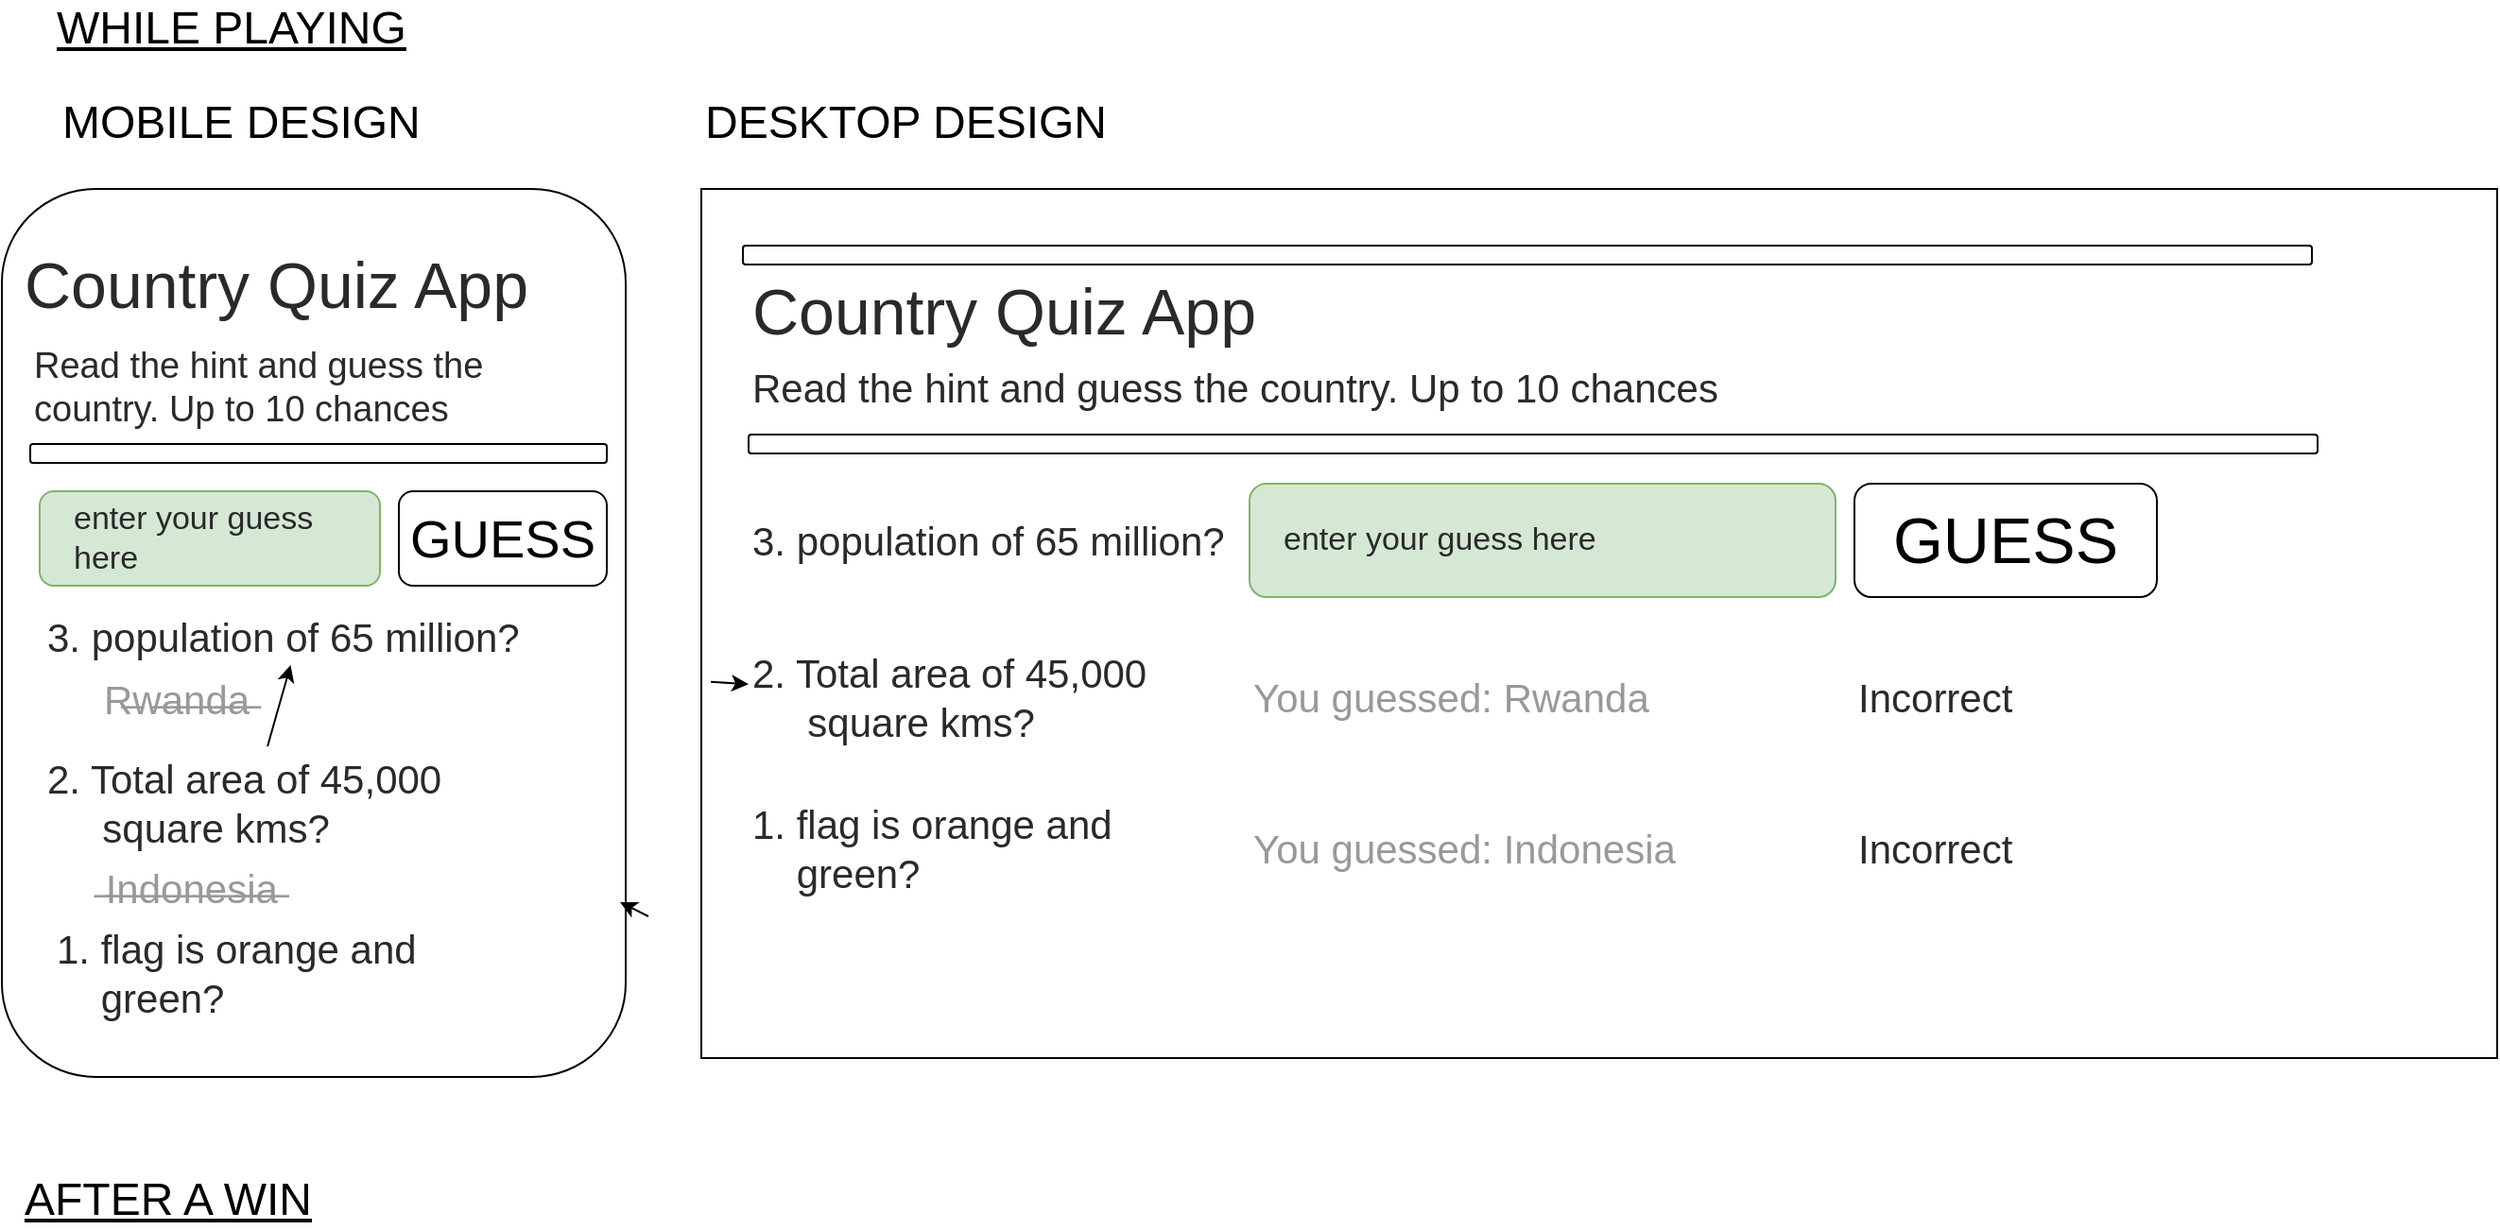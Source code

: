 <mxfile>
    <diagram id="pRhzxuRariPdzjfboZ-Y" name="Page-1">
        <mxGraphModel dx="1632" dy="452" grid="1" gridSize="10" guides="1" tooltips="1" connect="1" arrows="1" fold="1" page="1" pageScale="1" pageWidth="1654" pageHeight="1169" math="0" shadow="0">
            <root>
                <mxCell id="0"/>
                <mxCell id="1" parent="0"/>
                <mxCell id="3" value="" style="rounded=0;whiteSpace=wrap;html=1;fillColor=#FFFFFF;" vertex="1" parent="1">
                    <mxGeometry x="390" y="110" width="950" height="460" as="geometry"/>
                </mxCell>
                <mxCell id="18" value="Incorrect" style="text;html=1;strokeColor=none;fillColor=none;align=left;verticalAlign=middle;whiteSpace=wrap;rounded=0;fontSize=21;fontColor=#2A2A2A;" vertex="1" parent="1">
                    <mxGeometry x="1000" y="364" width="160" height="30" as="geometry"/>
                </mxCell>
                <mxCell id="52" value="MOBILE DESIGN" style="text;html=1;strokeColor=none;fillColor=none;align=left;verticalAlign=middle;whiteSpace=wrap;rounded=0;fontSize=24;" vertex="1" parent="1">
                    <mxGeometry x="50" y="60" width="230" height="30" as="geometry"/>
                </mxCell>
                <mxCell id="53" value="" style="rounded=1;whiteSpace=wrap;html=1;fillColor=#FFFFFF;" vertex="1" parent="1">
                    <mxGeometry x="20" y="110" width="330" height="470" as="geometry"/>
                </mxCell>
                <mxCell id="54" value="DESKTOP DESIGN" style="text;html=1;strokeColor=none;fillColor=none;align=left;verticalAlign=middle;whiteSpace=wrap;rounded=0;fontSize=24;" vertex="1" parent="1">
                    <mxGeometry x="390" y="60" width="420" height="30" as="geometry"/>
                </mxCell>
                <mxCell id="56" value="GUESS" style="rounded=1;whiteSpace=wrap;html=1;fontSize=34;fontStyle=0;align=center;" vertex="1" parent="1">
                    <mxGeometry x="1000" y="266" width="160" height="60" as="geometry"/>
                </mxCell>
                <mxCell id="59" value="&lt;font color=&quot;#2a2a2a&quot;&gt;enter your guess here&lt;/font&gt;" style="rounded=1;whiteSpace=wrap;html=1;fillColor=#d5e8d4;strokeColor=#82b366;align=left;fontColor=#1A1A1A;fontSize=17;spacingLeft=16;" vertex="1" parent="1">
                    <mxGeometry x="680" y="266" width="310" height="60" as="geometry"/>
                </mxCell>
                <mxCell id="60" value="Country Quiz App" style="text;html=1;resizable=0;autosize=1;align=left;verticalAlign=middle;points=[];fillColor=none;strokeColor=none;rounded=0;fontSize=34;fontColor=#2A2A2A;" vertex="1" parent="1">
                    <mxGeometry x="415" y="150" width="280" height="50" as="geometry"/>
                </mxCell>
                <mxCell id="61" value="Read the hint and guess the country. Up to 10 chances" style="text;html=1;resizable=0;autosize=1;align=left;verticalAlign=middle;points=[];fillColor=none;strokeColor=none;rounded=0;fontSize=21;fontColor=#2A2A2A;" vertex="1" parent="1">
                    <mxGeometry x="415" y="200" width="530" height="30" as="geometry"/>
                </mxCell>
                <mxCell id="63" value="3. population of 65 million?" style="text;html=1;resizable=0;autosize=1;align=left;verticalAlign=middle;points=[];fillColor=none;strokeColor=none;rounded=0;fontSize=21;fontColor=#2A2A2A;" vertex="1" parent="1">
                    <mxGeometry x="415" y="281" width="270" height="30" as="geometry"/>
                </mxCell>
                <mxCell id="66" value="2. Total area of 45,000 &lt;br&gt;&amp;nbsp; &amp;nbsp; &amp;nbsp;square kms?" style="text;html=1;resizable=0;autosize=1;align=left;verticalAlign=middle;points=[];fillColor=none;strokeColor=none;rounded=0;fontSize=21;fontColor=#2A2A2A;" vertex="1" parent="1">
                    <mxGeometry x="415" y="349" width="220" height="60" as="geometry"/>
                </mxCell>
                <mxCell id="69" value="1. flag is orange and &lt;br&gt;&amp;nbsp; &amp;nbsp; green?" style="text;html=1;resizable=0;autosize=1;align=left;verticalAlign=middle;points=[];fillColor=none;strokeColor=none;rounded=0;fontSize=21;fontColor=#2A2A2A;" vertex="1" parent="1">
                    <mxGeometry x="415" y="429" width="210" height="60" as="geometry"/>
                </mxCell>
                <mxCell id="70" value="You guessed: Rwanda" style="text;resizable=0;autosize=1;align=left;verticalAlign=middle;points=[];fillColor=none;strokeColor=none;rounded=0;fontSize=21;fontColor=#999999;html=1;strikethrough=true" vertex="1" parent="1">
                    <mxGeometry x="680" y="364" width="220" height="30" as="geometry"/>
                </mxCell>
                <mxCell id="71" value="Incorrect" style="text;html=1;strokeColor=none;fillColor=none;align=left;verticalAlign=middle;whiteSpace=wrap;rounded=0;fontSize=21;fontColor=#2A2A2A;" vertex="1" parent="1">
                    <mxGeometry x="1000" y="444" width="160" height="30" as="geometry"/>
                </mxCell>
                <mxCell id="77" value="You guessed: Indonesia" style="text;html=1;resizable=0;autosize=1;align=left;verticalAlign=middle;points=[];fillColor=none;strokeColor=none;rounded=0;fontSize=21;fontColor=#999999;" vertex="1" parent="1">
                    <mxGeometry x="680" y="444" width="240" height="30" as="geometry"/>
                </mxCell>
                <mxCell id="92" value="" style="edgeStyle=none;html=1;fontSize=32;fontColor=#2A2A2A;" edge="1" parent="1" target="66">
                    <mxGeometry relative="1" as="geometry">
                        <mxPoint x="395" y="370.875" as="sourcePoint"/>
                    </mxGeometry>
                </mxCell>
                <mxCell id="81" value="GUESS" style="rounded=1;whiteSpace=wrap;html=1;fontSize=28;fontStyle=0;align=center;" vertex="1" parent="1">
                    <mxGeometry x="230" y="270" width="110" height="50" as="geometry"/>
                </mxCell>
                <mxCell id="82" value="&lt;font color=&quot;#2a2a2a&quot;&gt;enter your guess here&lt;/font&gt;" style="rounded=1;whiteSpace=wrap;html=1;fillColor=#d5e8d4;strokeColor=#82b366;align=left;fontColor=#1A1A1A;fontSize=17;spacingLeft=16;" vertex="1" parent="1">
                    <mxGeometry x="40" y="270" width="180" height="50" as="geometry"/>
                </mxCell>
                <mxCell id="83" value="Country Quiz App" style="text;html=1;resizable=0;autosize=1;align=left;verticalAlign=middle;points=[];fillColor=none;strokeColor=none;rounded=0;fontSize=34;fontColor=#2A2A2A;" vertex="1" parent="1">
                    <mxGeometry x="30" y="136" width="280" height="50" as="geometry"/>
                </mxCell>
                <mxCell id="84" value="Read the hint and guess the &lt;br style=&quot;font-size: 19px;&quot;&gt;country. Up to 10 chances" style="text;html=1;resizable=0;autosize=1;align=left;verticalAlign=middle;points=[];fillColor=none;strokeColor=none;rounded=0;fontSize=19;fontColor=#2A2A2A;" vertex="1" parent="1">
                    <mxGeometry x="35" y="190" width="250" height="50" as="geometry"/>
                </mxCell>
                <mxCell id="85" value="3. population of 65 million?" style="text;html=1;resizable=0;autosize=1;align=left;verticalAlign=middle;points=[];fillColor=none;strokeColor=none;rounded=0;fontSize=21;fontColor=#2A2A2A;" vertex="1" parent="1">
                    <mxGeometry x="42" y="332" width="270" height="30" as="geometry"/>
                </mxCell>
                <mxCell id="96" value="" style="edgeStyle=none;html=1;fontSize=32;fontColor=#999999;" edge="1" parent="1" source="86" target="85">
                    <mxGeometry relative="1" as="geometry"/>
                </mxCell>
                <mxCell id="86" value="2. Total area of 45,000 &lt;br&gt;&amp;nbsp; &amp;nbsp; &amp;nbsp;square kms?" style="text;html=1;resizable=0;autosize=1;align=left;verticalAlign=middle;points=[];fillColor=none;strokeColor=none;rounded=0;fontSize=21;fontColor=#2A2A2A;" vertex="1" parent="1">
                    <mxGeometry x="42" y="405" width="220" height="60" as="geometry"/>
                </mxCell>
                <mxCell id="87" value="1. flag is orange and &lt;br&gt;&amp;nbsp; &amp;nbsp; green?" style="text;html=1;resizable=0;autosize=1;align=left;verticalAlign=middle;points=[];fillColor=none;strokeColor=none;rounded=0;fontSize=21;fontColor=#2A2A2A;" vertex="1" parent="1">
                    <mxGeometry x="47" y="495" width="210" height="60" as="geometry"/>
                </mxCell>
                <mxCell id="88" value="&lt;font color=&quot;#999999&quot;&gt;R̶w̶a̶n̶d̶a̶&lt;/font&gt;" style="text;resizable=0;autosize=1;align=left;verticalAlign=middle;points=[];fillColor=none;strokeColor=none;rounded=0;fontSize=21;fontColor=#7D7D7D;html=1;strikethrough=true" vertex="1" parent="1">
                    <mxGeometry x="72" y="365" width="90" height="30" as="geometry"/>
                </mxCell>
                <mxCell id="90" value="&amp;nbsp;̶I̶n̶d̶o̶n̶e̶s̶i̶a̶" style="text;html=1;resizable=0;autosize=1;align=left;verticalAlign=middle;points=[];fillColor=none;strokeColor=none;rounded=0;fontSize=21;fontColor=#999999;" vertex="1" parent="1">
                    <mxGeometry x="67" y="465" width="110" height="30" as="geometry"/>
                </mxCell>
                <mxCell id="91" style="edgeStyle=none;html=1;exitX=0.25;exitY=1;exitDx=0;exitDy=0;entryX=0;entryY=0.75;entryDx=0;entryDy=0;fontSize=21;fontColor=#2A2A2A;" edge="1" parent="1">
                    <mxGeometry relative="1" as="geometry">
                        <mxPoint x="362" y="495" as="sourcePoint"/>
                        <mxPoint x="347" y="487.5" as="targetPoint"/>
                    </mxGeometry>
                </mxCell>
                <mxCell id="97" value="" style="rounded=1;whiteSpace=wrap;html=1;fontSize=34;fontStyle=0;align=center;" vertex="1" parent="1">
                    <mxGeometry x="415" y="240" width="830" height="10" as="geometry"/>
                </mxCell>
                <mxCell id="98" value="" style="rounded=1;whiteSpace=wrap;html=1;fontSize=34;fontStyle=0;align=center;" vertex="1" parent="1">
                    <mxGeometry x="412" y="140" width="830" height="10" as="geometry"/>
                </mxCell>
                <mxCell id="99" value="" style="rounded=1;whiteSpace=wrap;html=1;fontSize=34;fontStyle=0;align=center;" vertex="1" parent="1">
                    <mxGeometry x="35" y="245" width="305" height="10" as="geometry"/>
                </mxCell>
                <mxCell id="101" value="WHILE PLAYING" style="text;html=1;strokeColor=none;fillColor=none;align=left;verticalAlign=middle;whiteSpace=wrap;rounded=0;fontSize=24;fontStyle=4" vertex="1" parent="1">
                    <mxGeometry x="47" y="10" width="420" height="30" as="geometry"/>
                </mxCell>
                <mxCell id="105" value="AFTER A WIN" style="text;html=1;strokeColor=none;fillColor=none;align=left;verticalAlign=middle;whiteSpace=wrap;rounded=0;fontSize=24;fontStyle=4" vertex="1" parent="1">
                    <mxGeometry x="30" y="630" width="420" height="30" as="geometry"/>
                </mxCell>
            </root>
        </mxGraphModel>
    </diagram>
</mxfile>
